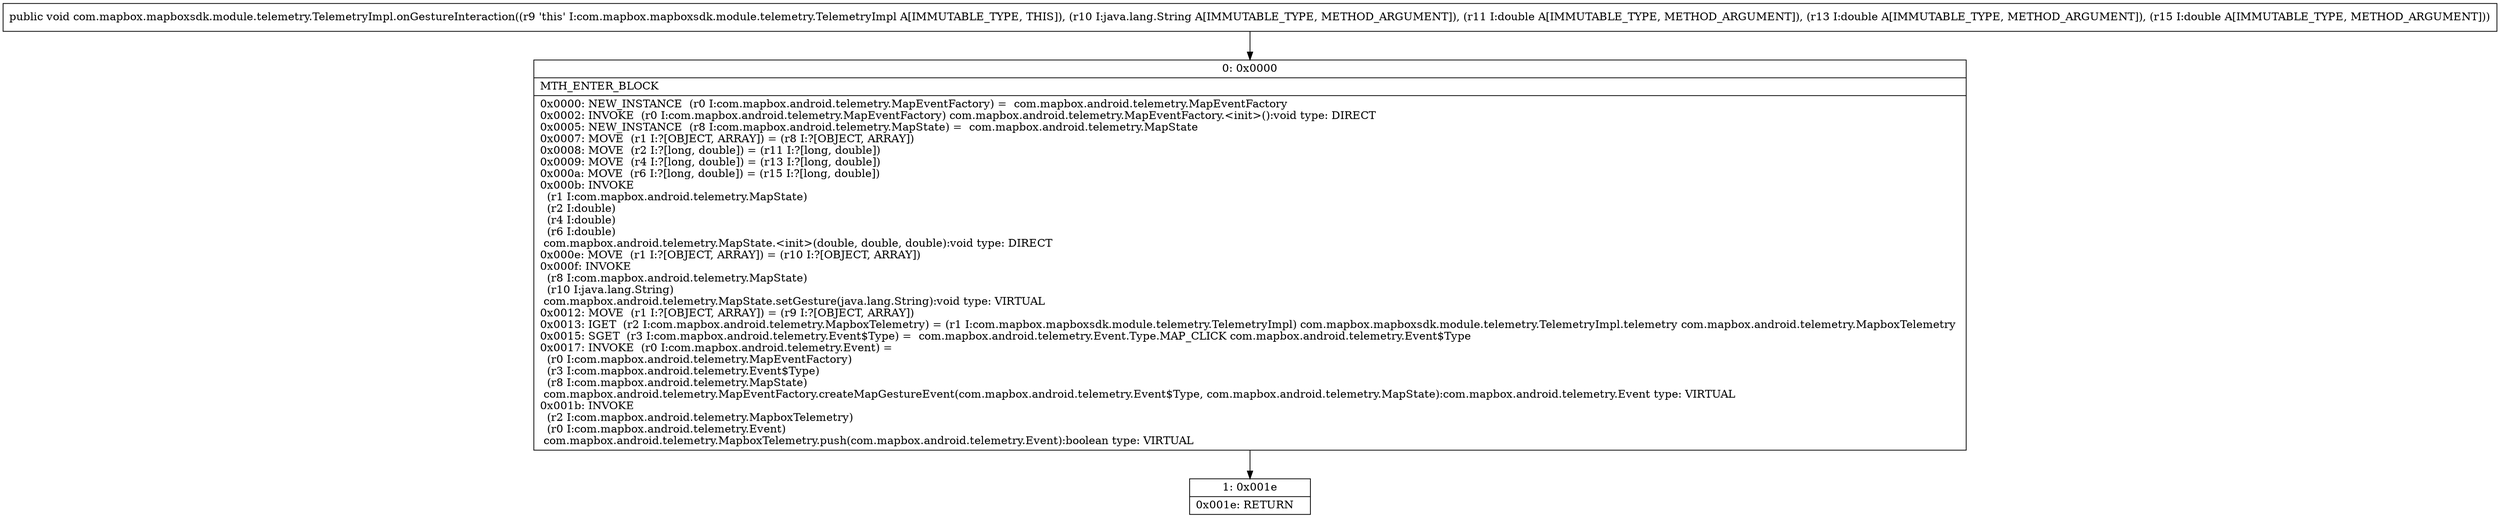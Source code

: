 digraph "CFG forcom.mapbox.mapboxsdk.module.telemetry.TelemetryImpl.onGestureInteraction(Ljava\/lang\/String;DDD)V" {
Node_0 [shape=record,label="{0\:\ 0x0000|MTH_ENTER_BLOCK\l|0x0000: NEW_INSTANCE  (r0 I:com.mapbox.android.telemetry.MapEventFactory) =  com.mapbox.android.telemetry.MapEventFactory \l0x0002: INVOKE  (r0 I:com.mapbox.android.telemetry.MapEventFactory) com.mapbox.android.telemetry.MapEventFactory.\<init\>():void type: DIRECT \l0x0005: NEW_INSTANCE  (r8 I:com.mapbox.android.telemetry.MapState) =  com.mapbox.android.telemetry.MapState \l0x0007: MOVE  (r1 I:?[OBJECT, ARRAY]) = (r8 I:?[OBJECT, ARRAY]) \l0x0008: MOVE  (r2 I:?[long, double]) = (r11 I:?[long, double]) \l0x0009: MOVE  (r4 I:?[long, double]) = (r13 I:?[long, double]) \l0x000a: MOVE  (r6 I:?[long, double]) = (r15 I:?[long, double]) \l0x000b: INVOKE  \l  (r1 I:com.mapbox.android.telemetry.MapState)\l  (r2 I:double)\l  (r4 I:double)\l  (r6 I:double)\l com.mapbox.android.telemetry.MapState.\<init\>(double, double, double):void type: DIRECT \l0x000e: MOVE  (r1 I:?[OBJECT, ARRAY]) = (r10 I:?[OBJECT, ARRAY]) \l0x000f: INVOKE  \l  (r8 I:com.mapbox.android.telemetry.MapState)\l  (r10 I:java.lang.String)\l com.mapbox.android.telemetry.MapState.setGesture(java.lang.String):void type: VIRTUAL \l0x0012: MOVE  (r1 I:?[OBJECT, ARRAY]) = (r9 I:?[OBJECT, ARRAY]) \l0x0013: IGET  (r2 I:com.mapbox.android.telemetry.MapboxTelemetry) = (r1 I:com.mapbox.mapboxsdk.module.telemetry.TelemetryImpl) com.mapbox.mapboxsdk.module.telemetry.TelemetryImpl.telemetry com.mapbox.android.telemetry.MapboxTelemetry \l0x0015: SGET  (r3 I:com.mapbox.android.telemetry.Event$Type) =  com.mapbox.android.telemetry.Event.Type.MAP_CLICK com.mapbox.android.telemetry.Event$Type \l0x0017: INVOKE  (r0 I:com.mapbox.android.telemetry.Event) = \l  (r0 I:com.mapbox.android.telemetry.MapEventFactory)\l  (r3 I:com.mapbox.android.telemetry.Event$Type)\l  (r8 I:com.mapbox.android.telemetry.MapState)\l com.mapbox.android.telemetry.MapEventFactory.createMapGestureEvent(com.mapbox.android.telemetry.Event$Type, com.mapbox.android.telemetry.MapState):com.mapbox.android.telemetry.Event type: VIRTUAL \l0x001b: INVOKE  \l  (r2 I:com.mapbox.android.telemetry.MapboxTelemetry)\l  (r0 I:com.mapbox.android.telemetry.Event)\l com.mapbox.android.telemetry.MapboxTelemetry.push(com.mapbox.android.telemetry.Event):boolean type: VIRTUAL \l}"];
Node_1 [shape=record,label="{1\:\ 0x001e|0x001e: RETURN   \l}"];
MethodNode[shape=record,label="{public void com.mapbox.mapboxsdk.module.telemetry.TelemetryImpl.onGestureInteraction((r9 'this' I:com.mapbox.mapboxsdk.module.telemetry.TelemetryImpl A[IMMUTABLE_TYPE, THIS]), (r10 I:java.lang.String A[IMMUTABLE_TYPE, METHOD_ARGUMENT]), (r11 I:double A[IMMUTABLE_TYPE, METHOD_ARGUMENT]), (r13 I:double A[IMMUTABLE_TYPE, METHOD_ARGUMENT]), (r15 I:double A[IMMUTABLE_TYPE, METHOD_ARGUMENT])) }"];
MethodNode -> Node_0;
Node_0 -> Node_1;
}

